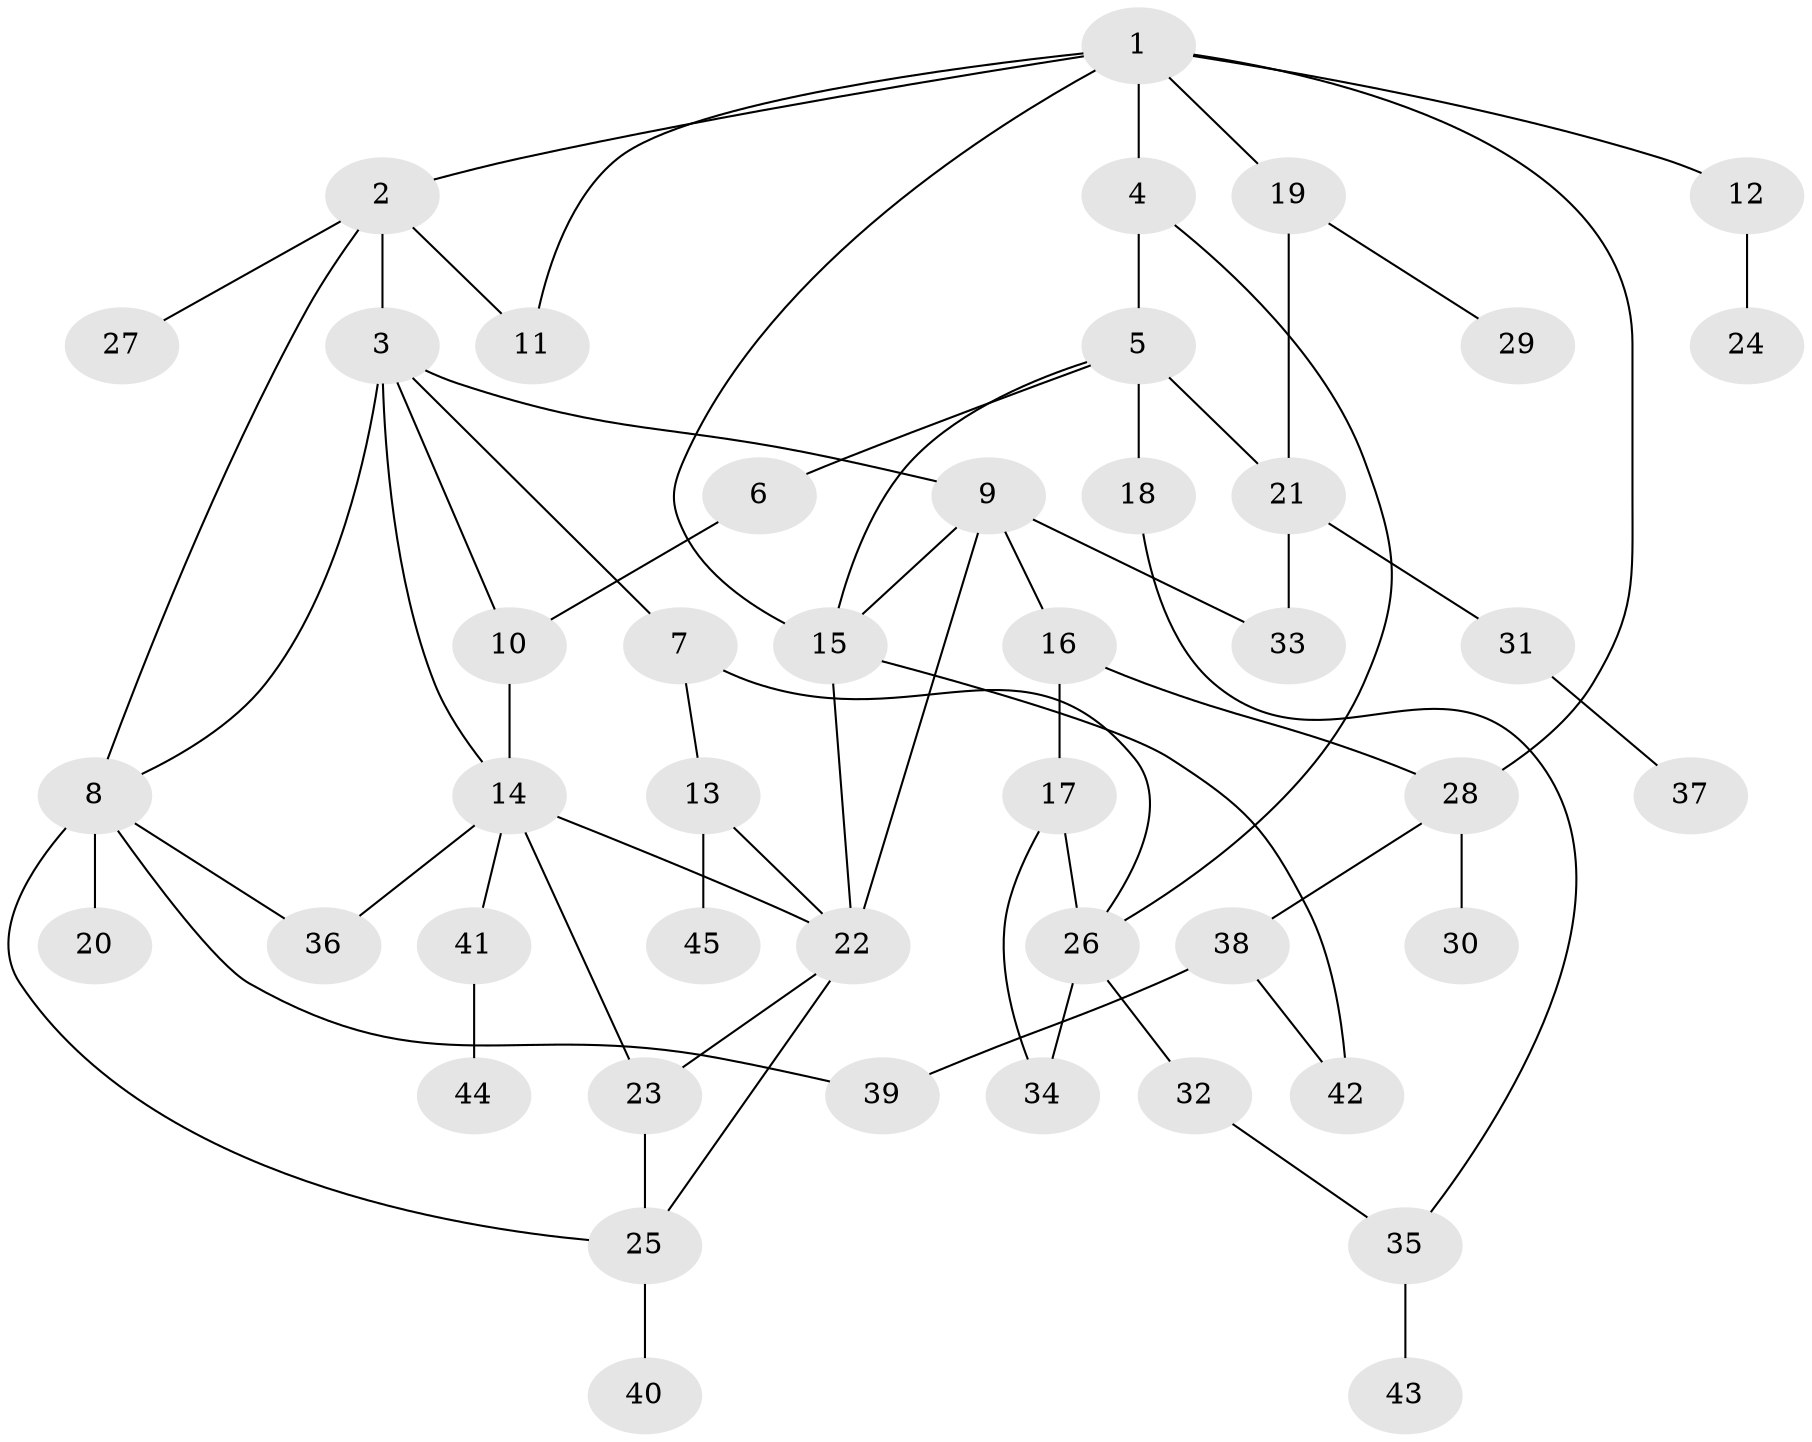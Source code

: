 // original degree distribution, {7: 0.02247191011235955, 6: 0.033707865168539325, 4: 0.0898876404494382, 1: 0.25842696629213485, 3: 0.23595505617977527, 5: 0.02247191011235955, 2: 0.33707865168539325}
// Generated by graph-tools (version 1.1) at 2025/48/03/04/25 22:48:47]
// undirected, 45 vertices, 66 edges
graph export_dot {
  node [color=gray90,style=filled];
  1;
  2;
  3;
  4;
  5;
  6;
  7;
  8;
  9;
  10;
  11;
  12;
  13;
  14;
  15;
  16;
  17;
  18;
  19;
  20;
  21;
  22;
  23;
  24;
  25;
  26;
  27;
  28;
  29;
  30;
  31;
  32;
  33;
  34;
  35;
  36;
  37;
  38;
  39;
  40;
  41;
  42;
  43;
  44;
  45;
  1 -- 2 [weight=1.0];
  1 -- 4 [weight=1.0];
  1 -- 11 [weight=1.0];
  1 -- 12 [weight=1.0];
  1 -- 15 [weight=1.0];
  1 -- 19 [weight=1.0];
  1 -- 28 [weight=1.0];
  2 -- 3 [weight=1.0];
  2 -- 8 [weight=1.0];
  2 -- 11 [weight=1.0];
  2 -- 27 [weight=1.0];
  3 -- 7 [weight=1.0];
  3 -- 8 [weight=1.0];
  3 -- 9 [weight=1.0];
  3 -- 10 [weight=1.0];
  3 -- 14 [weight=1.0];
  4 -- 5 [weight=1.0];
  4 -- 26 [weight=1.0];
  5 -- 6 [weight=1.0];
  5 -- 15 [weight=1.0];
  5 -- 18 [weight=1.0];
  5 -- 21 [weight=1.0];
  6 -- 10 [weight=1.0];
  7 -- 13 [weight=1.0];
  7 -- 26 [weight=1.0];
  8 -- 20 [weight=5.0];
  8 -- 25 [weight=1.0];
  8 -- 36 [weight=1.0];
  8 -- 39 [weight=1.0];
  9 -- 15 [weight=1.0];
  9 -- 16 [weight=1.0];
  9 -- 22 [weight=1.0];
  9 -- 33 [weight=1.0];
  10 -- 14 [weight=2.0];
  12 -- 24 [weight=1.0];
  13 -- 22 [weight=1.0];
  13 -- 45 [weight=1.0];
  14 -- 22 [weight=1.0];
  14 -- 23 [weight=1.0];
  14 -- 36 [weight=1.0];
  14 -- 41 [weight=1.0];
  15 -- 22 [weight=1.0];
  15 -- 42 [weight=1.0];
  16 -- 17 [weight=1.0];
  16 -- 28 [weight=1.0];
  17 -- 26 [weight=1.0];
  17 -- 34 [weight=1.0];
  18 -- 35 [weight=1.0];
  19 -- 21 [weight=1.0];
  19 -- 29 [weight=1.0];
  21 -- 31 [weight=1.0];
  21 -- 33 [weight=1.0];
  22 -- 23 [weight=1.0];
  22 -- 25 [weight=1.0];
  23 -- 25 [weight=1.0];
  25 -- 40 [weight=1.0];
  26 -- 32 [weight=1.0];
  26 -- 34 [weight=1.0];
  28 -- 30 [weight=2.0];
  28 -- 38 [weight=1.0];
  31 -- 37 [weight=1.0];
  32 -- 35 [weight=1.0];
  35 -- 43 [weight=1.0];
  38 -- 39 [weight=1.0];
  38 -- 42 [weight=1.0];
  41 -- 44 [weight=1.0];
}
